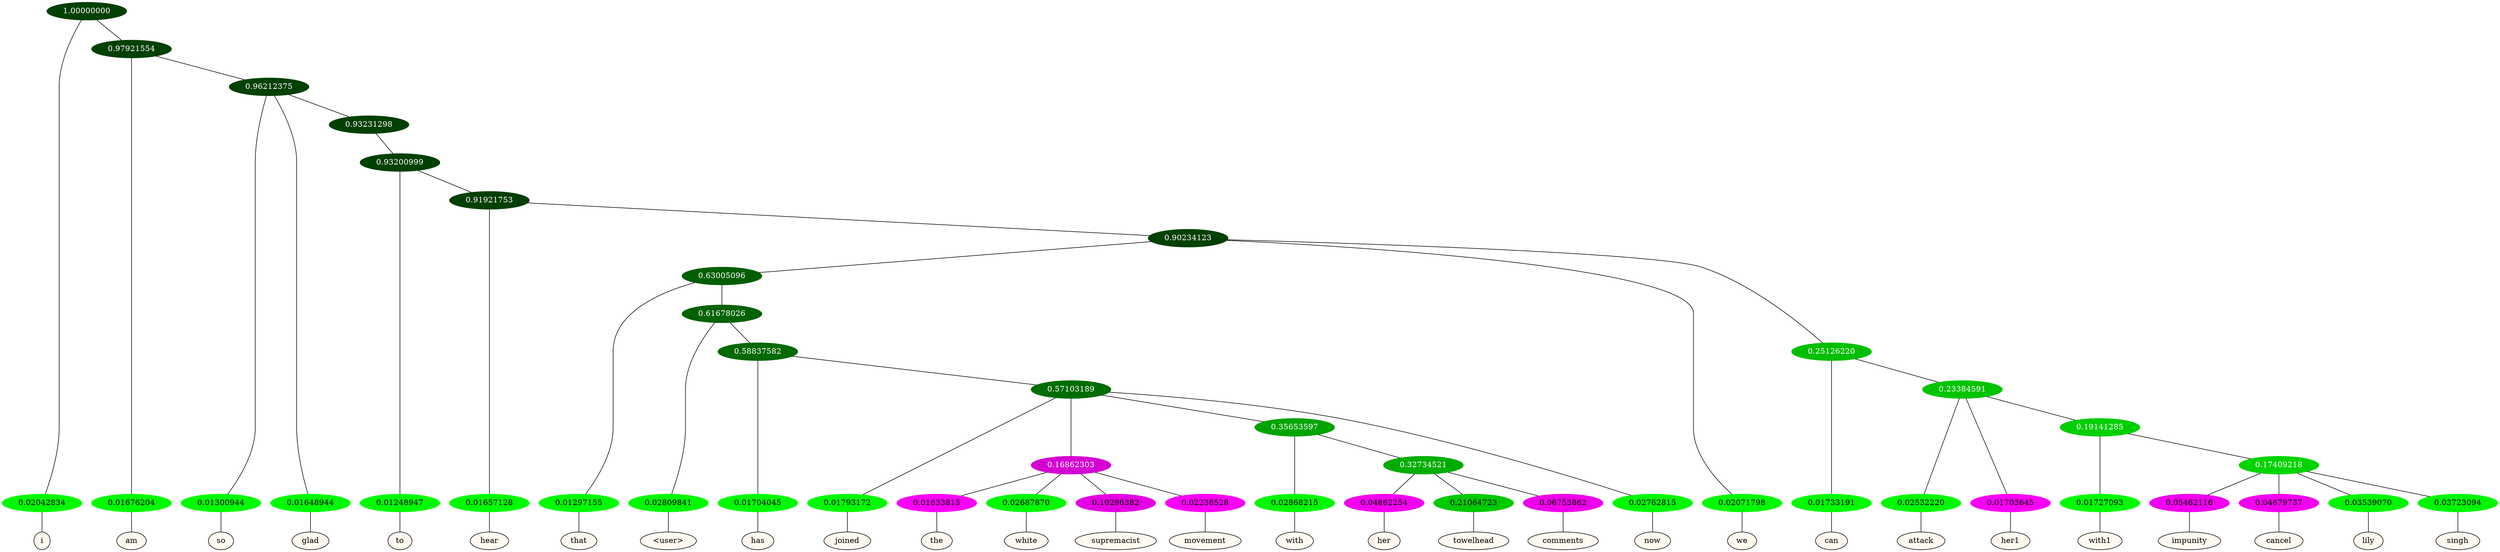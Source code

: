 graph {
	node [format=png height=0.15 nodesep=0.001 ordering=out overlap=prism overlap_scaling=0.01 ranksep=0.001 ratio=0.2 style=filled width=0.15]
	{
		rank=same
		a_w_1 [label=i color=black fillcolor=floralwhite style="filled,solid"]
		a_w_3 [label=am color=black fillcolor=floralwhite style="filled,solid"]
		a_w_5 [label=so color=black fillcolor=floralwhite style="filled,solid"]
		a_w_6 [label=glad color=black fillcolor=floralwhite style="filled,solid"]
		a_w_9 [label=to color=black fillcolor=floralwhite style="filled,solid"]
		a_w_11 [label=hear color=black fillcolor=floralwhite style="filled,solid"]
		a_w_16 [label=that color=black fillcolor=floralwhite style="filled,solid"]
		a_w_20 [label="\<user\>" color=black fillcolor=floralwhite style="filled,solid"]
		a_w_25 [label=has color=black fillcolor=floralwhite style="filled,solid"]
		a_w_29 [label=joined color=black fillcolor=floralwhite style="filled,solid"]
		a_w_37 [label=the color=black fillcolor=floralwhite style="filled,solid"]
		a_w_38 [label=white color=black fillcolor=floralwhite style="filled,solid"]
		a_w_39 [label=supremacist color=black fillcolor=floralwhite style="filled,solid"]
		a_w_40 [label=movement color=black fillcolor=floralwhite style="filled,solid"]
		a_w_41 [label=with color=black fillcolor=floralwhite style="filled,solid"]
		a_w_43 [label=her color=black fillcolor=floralwhite style="filled,solid"]
		a_w_44 [label=towelhead color=black fillcolor=floralwhite style="filled,solid"]
		a_w_45 [label=comments color=black fillcolor=floralwhite style="filled,solid"]
		a_w_32 [label=now color=black fillcolor=floralwhite style="filled,solid"]
		a_w_14 [label=we color=black fillcolor=floralwhite style="filled,solid"]
		a_w_18 [label=can color=black fillcolor=floralwhite style="filled,solid"]
		a_w_22 [label=attack color=black fillcolor=floralwhite style="filled,solid"]
		a_w_23 [label=her1 color=black fillcolor=floralwhite style="filled,solid"]
		a_w_27 [label=with1 color=black fillcolor=floralwhite style="filled,solid"]
		a_w_33 [label=impunity color=black fillcolor=floralwhite style="filled,solid"]
		a_w_34 [label=cancel color=black fillcolor=floralwhite style="filled,solid"]
		a_w_35 [label=lily color=black fillcolor=floralwhite style="filled,solid"]
		a_w_36 [label=singh color=black fillcolor=floralwhite style="filled,solid"]
	}
	a_n_1 -- a_w_1
	a_n_3 -- a_w_3
	a_n_5 -- a_w_5
	a_n_6 -- a_w_6
	a_n_9 -- a_w_9
	a_n_11 -- a_w_11
	a_n_16 -- a_w_16
	a_n_20 -- a_w_20
	a_n_25 -- a_w_25
	a_n_29 -- a_w_29
	a_n_37 -- a_w_37
	a_n_38 -- a_w_38
	a_n_39 -- a_w_39
	a_n_40 -- a_w_40
	a_n_41 -- a_w_41
	a_n_43 -- a_w_43
	a_n_44 -- a_w_44
	a_n_45 -- a_w_45
	a_n_32 -- a_w_32
	a_n_14 -- a_w_14
	a_n_18 -- a_w_18
	a_n_22 -- a_w_22
	a_n_23 -- a_w_23
	a_n_27 -- a_w_27
	a_n_33 -- a_w_33
	a_n_34 -- a_w_34
	a_n_35 -- a_w_35
	a_n_36 -- a_w_36
	{
		rank=same
		a_n_1 [label=0.02042834 color="0.334 1.000 0.980" fontcolor=black]
		a_n_3 [label=0.01676204 color="0.334 1.000 0.983" fontcolor=black]
		a_n_5 [label=0.01300944 color="0.334 1.000 0.987" fontcolor=black]
		a_n_6 [label=0.01648944 color="0.334 1.000 0.984" fontcolor=black]
		a_n_9 [label=0.01248947 color="0.334 1.000 0.988" fontcolor=black]
		a_n_11 [label=0.01657128 color="0.334 1.000 0.983" fontcolor=black]
		a_n_16 [label=0.01297155 color="0.334 1.000 0.987" fontcolor=black]
		a_n_20 [label=0.02809841 color="0.334 1.000 0.972" fontcolor=black]
		a_n_25 [label=0.01704045 color="0.334 1.000 0.983" fontcolor=black]
		a_n_29 [label=0.01793172 color="0.334 1.000 0.982" fontcolor=black]
		a_n_37 [label=0.01633815 color="0.835 1.000 0.984" fontcolor=black]
		a_n_38 [label=0.02687870 color="0.334 1.000 0.973" fontcolor=black]
		a_n_39 [label=0.10296382 color="0.835 1.000 0.897" fontcolor=black]
		a_n_40 [label=0.02238528 color="0.835 1.000 0.978" fontcolor=black]
		a_n_41 [label=0.02868215 color="0.334 1.000 0.971" fontcolor=black]
		a_n_43 [label=0.04862254 color="0.835 1.000 0.951" fontcolor=black]
		a_n_44 [label=0.21064723 color="0.334 1.000 0.789" fontcolor=black]
		a_n_45 [label=0.06753862 color="0.835 1.000 0.932" fontcolor=black]
		a_n_32 [label=0.02762815 color="0.334 1.000 0.972" fontcolor=black]
		a_n_14 [label=0.02071798 color="0.334 1.000 0.979" fontcolor=black]
		a_n_18 [label=0.01733191 color="0.334 1.000 0.983" fontcolor=black]
		a_n_22 [label=0.02532220 color="0.334 1.000 0.975" fontcolor=black]
		a_n_23 [label=0.01703645 color="0.835 1.000 0.983" fontcolor=black]
		a_n_27 [label=0.01727093 color="0.334 1.000 0.983" fontcolor=black]
		a_n_33 [label=0.05462116 color="0.835 1.000 0.945" fontcolor=black]
		a_n_34 [label=0.04679737 color="0.835 1.000 0.953" fontcolor=black]
		a_n_35 [label=0.03539070 color="0.334 1.000 0.965" fontcolor=black]
		a_n_36 [label=0.03723094 color="0.334 1.000 0.963" fontcolor=black]
	}
	a_n_0 [label=1.00000000 color="0.334 1.000 0.250" fontcolor=grey99]
	a_n_0 -- a_n_1
	a_n_2 [label=0.97921554 color="0.334 1.000 0.250" fontcolor=grey99]
	a_n_0 -- a_n_2
	a_n_2 -- a_n_3
	a_n_4 [label=0.96212375 color="0.334 1.000 0.250" fontcolor=grey99]
	a_n_2 -- a_n_4
	a_n_4 -- a_n_5
	a_n_4 -- a_n_6
	a_n_7 [label=0.93231298 color="0.334 1.000 0.250" fontcolor=grey99]
	a_n_4 -- a_n_7
	a_n_8 [label=0.93200999 color="0.334 1.000 0.250" fontcolor=grey99]
	a_n_7 -- a_n_8
	a_n_8 -- a_n_9
	a_n_10 [label=0.91921753 color="0.334 1.000 0.250" fontcolor=grey99]
	a_n_8 -- a_n_10
	a_n_10 -- a_n_11
	a_n_12 [label=0.90234123 color="0.334 1.000 0.250" fontcolor=grey99]
	a_n_10 -- a_n_12
	a_n_13 [label=0.63005096 color="0.334 1.000 0.370" fontcolor=grey99]
	a_n_12 -- a_n_13
	a_n_12 -- a_n_14
	a_n_15 [label=0.25126220 color="0.334 1.000 0.749" fontcolor=grey99]
	a_n_12 -- a_n_15
	a_n_13 -- a_n_16
	a_n_17 [label=0.61678026 color="0.334 1.000 0.383" fontcolor=grey99]
	a_n_13 -- a_n_17
	a_n_15 -- a_n_18
	a_n_19 [label=0.23384591 color="0.334 1.000 0.766" fontcolor=grey99]
	a_n_15 -- a_n_19
	a_n_17 -- a_n_20
	a_n_21 [label=0.58837582 color="0.334 1.000 0.412" fontcolor=grey99]
	a_n_17 -- a_n_21
	a_n_19 -- a_n_22
	a_n_19 -- a_n_23
	a_n_24 [label=0.19141285 color="0.334 1.000 0.809" fontcolor=grey99]
	a_n_19 -- a_n_24
	a_n_21 -- a_n_25
	a_n_26 [label=0.57103189 color="0.334 1.000 0.429" fontcolor=grey99]
	a_n_21 -- a_n_26
	a_n_24 -- a_n_27
	a_n_28 [label=0.17409218 color="0.334 1.000 0.826" fontcolor=grey99]
	a_n_24 -- a_n_28
	a_n_26 -- a_n_29
	a_n_30 [label=0.16862303 color="0.835 1.000 0.831" fontcolor=grey99]
	a_n_26 -- a_n_30
	a_n_31 [label=0.35653597 color="0.334 1.000 0.643" fontcolor=grey99]
	a_n_26 -- a_n_31
	a_n_26 -- a_n_32
	a_n_28 -- a_n_33
	a_n_28 -- a_n_34
	a_n_28 -- a_n_35
	a_n_28 -- a_n_36
	a_n_30 -- a_n_37
	a_n_30 -- a_n_38
	a_n_30 -- a_n_39
	a_n_30 -- a_n_40
	a_n_31 -- a_n_41
	a_n_42 [label=0.32734521 color="0.334 1.000 0.673" fontcolor=grey99]
	a_n_31 -- a_n_42
	a_n_42 -- a_n_43
	a_n_42 -- a_n_44
	a_n_42 -- a_n_45
}
